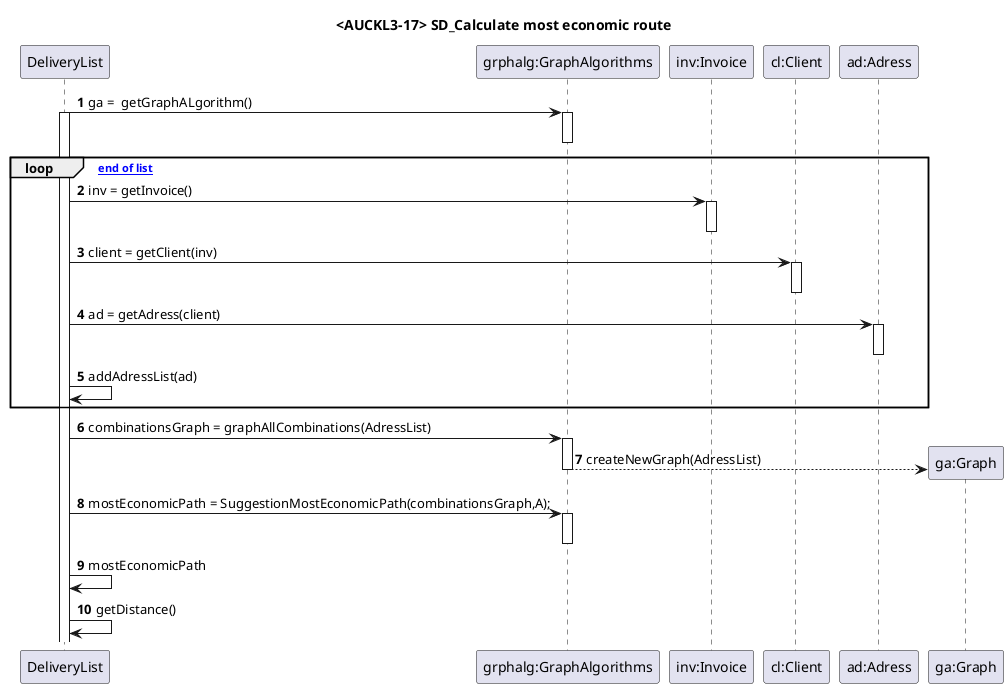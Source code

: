 
@startuml
title <AUCKL3-17> SD_Calculate most economic route
autonumber

participant "DeliveryList" as DL
participant "grphalg:GraphAlgorithms" as GA
participant "inv:Invoice" as I
participant "cl:Client" as C
participant "ad:Adress" as A
participant "ga:Graph" as G



DL -> GA : ga =  getGraphALgorithm()
activate DL
activate GA
deactivate GA

loop [ until end of list]
DL -> I : inv = getInvoice()
activate I
deactivate I

DL -> C : client = getClient(inv)
activate C
deactivate C

DL -> A : ad = getAdress(client)
activate A
deactivate A

DL -> DL : addAdressList(ad)
end

DL -> GA : combinationsGraph = graphAllCombinations(AdressList)
activate GA


GA --> G **: createNewGraph(AdressList)
deactivate GA


 DL -> GA :  mostEconomicPath = SuggestionMostEconomicPath(combinationsGraph,A);
activate GA
deactivate GA

DL -> DL : mostEconomicPath

DL -> DL : getDistance()

@enduml
